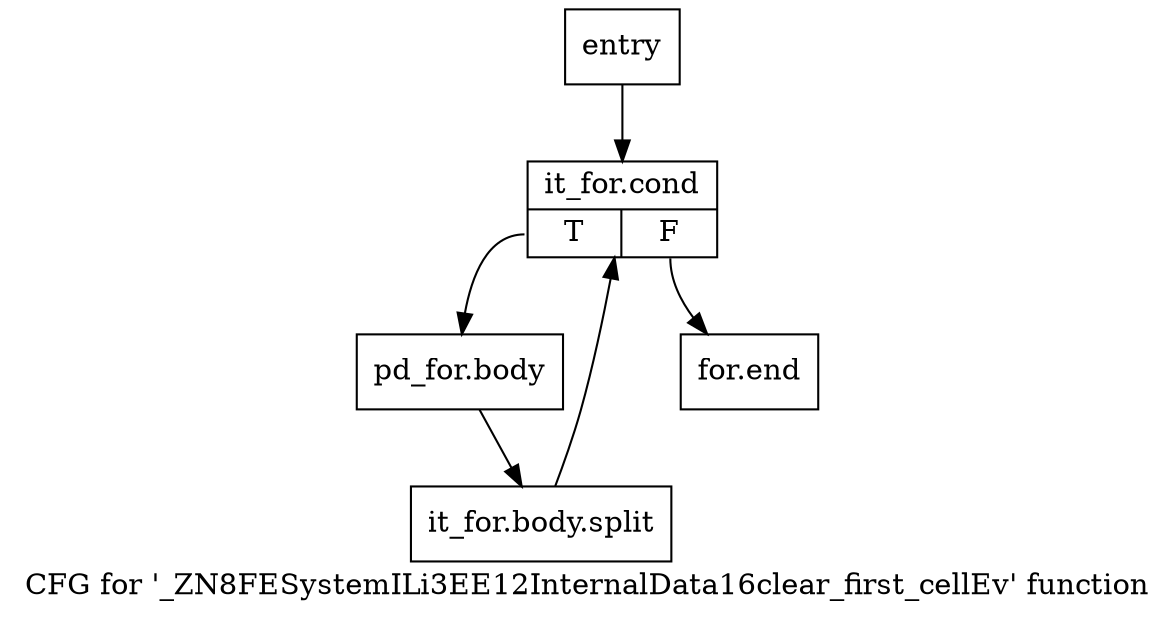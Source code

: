 digraph "CFG for '_ZN8FESystemILi3EE12InternalData16clear_first_cellEv' function" {
	label="CFG for '_ZN8FESystemILi3EE12InternalData16clear_first_cellEv' function";

	Node0x51c1ae0 [shape=record,label="{entry}"];
	Node0x51c1ae0 -> Node0x51c1b30;
	Node0x51c1b30 [shape=record,label="{it_for.cond|{<s0>T|<s1>F}}"];
	Node0x51c1b30:s0 -> Node0x51c1b80;
	Node0x51c1b30:s1 -> Node0x51c1bd0;
	Node0x51c1b80 [shape=record,label="{pd_for.body}"];
	Node0x51c1b80 -> Node0xa514190;
	Node0xa514190 [shape=record,label="{it_for.body.split}"];
	Node0xa514190 -> Node0x51c1b30;
	Node0x51c1bd0 [shape=record,label="{for.end}"];
}

